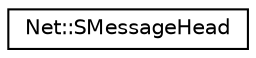 digraph "Graphical Class Hierarchy"
{
  edge [fontname="Helvetica",fontsize="10",labelfontname="Helvetica",labelfontsize="10"];
  node [fontname="Helvetica",fontsize="10",shape=record];
  rankdir="LR";
  Node0 [label="Net::SMessageHead",height=0.2,width=0.4,color="black", fillcolor="white", style="filled",URL="$struct_net_1_1_s_message_head.html",tooltip="Structure for storing the header of the decoded message. "];
}

